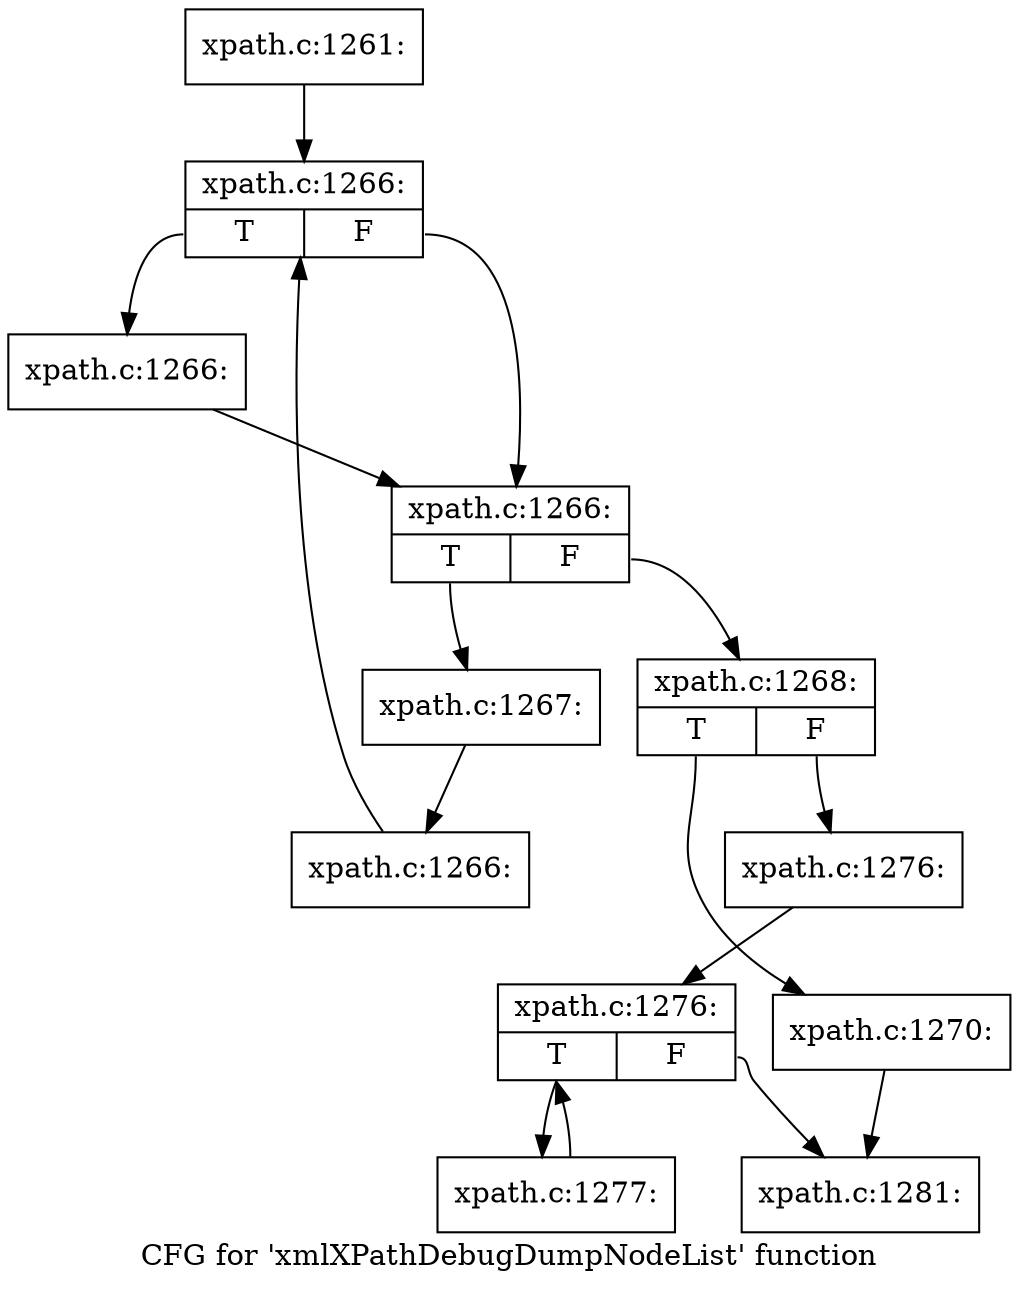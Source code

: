 digraph "CFG for 'xmlXPathDebugDumpNodeList' function" {
	label="CFG for 'xmlXPathDebugDumpNodeList' function";

	Node0x55e6b2a7ac70 [shape=record,label="{xpath.c:1261:}"];
	Node0x55e6b2a7ac70 -> Node0x55e6b2a811f0;
	Node0x55e6b2a811f0 [shape=record,label="{xpath.c:1266:|{<s0>T|<s1>F}}"];
	Node0x55e6b2a811f0:s0 -> Node0x55e6b2a815d0;
	Node0x55e6b2a811f0:s1 -> Node0x55e6b2a81580;
	Node0x55e6b2a815d0 [shape=record,label="{xpath.c:1266:}"];
	Node0x55e6b2a815d0 -> Node0x55e6b2a81580;
	Node0x55e6b2a81580 [shape=record,label="{xpath.c:1266:|{<s0>T|<s1>F}}"];
	Node0x55e6b2a81580:s0 -> Node0x55e6b2a814d0;
	Node0x55e6b2a81580:s1 -> Node0x55e6b2a81050;
	Node0x55e6b2a814d0 [shape=record,label="{xpath.c:1267:}"];
	Node0x55e6b2a814d0 -> Node0x55e6b2a81440;
	Node0x55e6b2a81440 [shape=record,label="{xpath.c:1266:}"];
	Node0x55e6b2a81440 -> Node0x55e6b2a811f0;
	Node0x55e6b2a81050 [shape=record,label="{xpath.c:1268:|{<s0>T|<s1>F}}"];
	Node0x55e6b2a81050:s0 -> Node0x55e6b2a82b90;
	Node0x55e6b2a81050:s1 -> Node0x55e6b2a82be0;
	Node0x55e6b2a82b90 [shape=record,label="{xpath.c:1270:}"];
	Node0x55e6b2a82b90 -> Node0x55e6b2a837c0;
	Node0x55e6b2a82be0 [shape=record,label="{xpath.c:1276:}"];
	Node0x55e6b2a82be0 -> Node0x55e6b2a835a0;
	Node0x55e6b2a835a0 [shape=record,label="{xpath.c:1276:|{<s0>T|<s1>F}}"];
	Node0x55e6b2a835a0:s0 -> Node0x55e6b2a839a0;
	Node0x55e6b2a835a0:s1 -> Node0x55e6b2a837c0;
	Node0x55e6b2a839a0 [shape=record,label="{xpath.c:1277:}"];
	Node0x55e6b2a839a0 -> Node0x55e6b2a835a0;
	Node0x55e6b2a837c0 [shape=record,label="{xpath.c:1281:}"];
}
